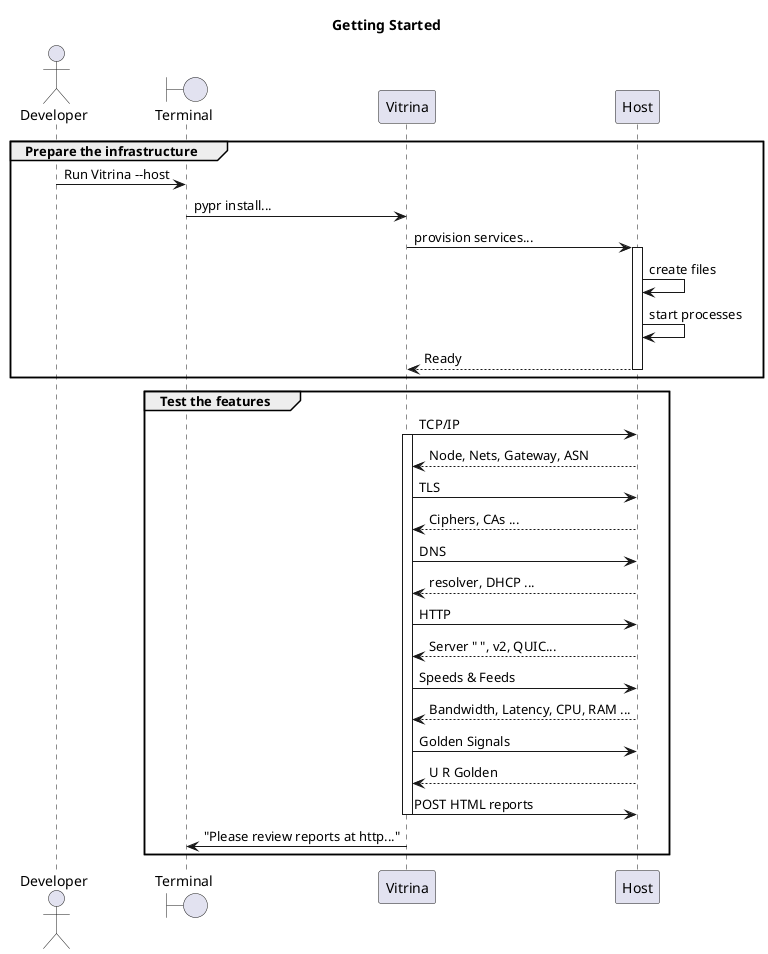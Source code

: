@startuml
' !include https://raw.githubusercontent.com/bschwarz/puml-themes/master/themes/sketchy-outline/puml-theme-sketchy-outline.puml
title "Getting Started"

actor Developer
boundary Terminal
'----------------------
group Prepare the infrastructure
Developer -> Terminal : Run Vitrina --host
Terminal -> Vitrina : pypr install...
Vitrina -> Host : provision services...
    activate Host
    Host -> Host : create files
    Host -> Host : start processes
    Host --> Vitrina : Ready
    deactivate
end group

group Test the features
    Vitrina -> Host : TCP/IP
    activate Vitrina
        Host --> Vitrina : Node, Nets, Gateway, ASN
    Vitrina -> Host : TLS
        Host --> Vitrina : Ciphers, CAs ...
    Vitrina -> Host : DNS
        Host --> Vitrina : resolver, DHCP ...
    Vitrina -> Host : HTTP
        Host --> Vitrina : Server " ", v2, QUIC...
    Vitrina -> Host : Speeds & Feeds
        Host --> Vitrina : Bandwidth, Latency, CPU, RAM ...
    Vitrina -> Host : Golden Signals
        Host --> Vitrina : U R Golden
    Vitrina -> Host : POST HTML reports
    deactivate Vitrina
Vitrina -> Terminal : "Please review reports at http..."
end group

'----------------------
@enduml